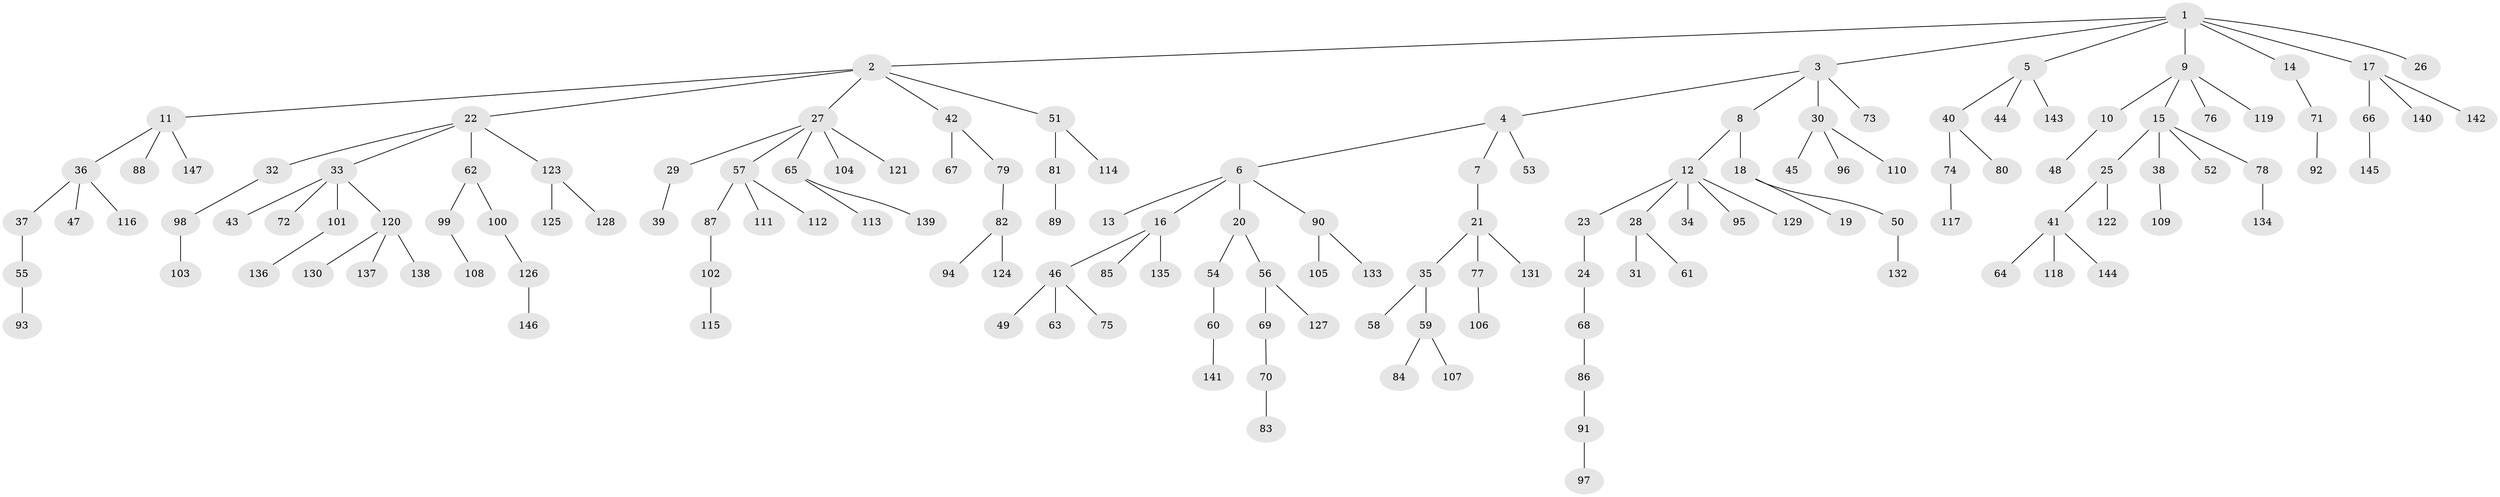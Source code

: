 // Generated by graph-tools (version 1.1) at 2025/36/03/09/25 02:36:49]
// undirected, 147 vertices, 146 edges
graph export_dot {
graph [start="1"]
  node [color=gray90,style=filled];
  1;
  2;
  3;
  4;
  5;
  6;
  7;
  8;
  9;
  10;
  11;
  12;
  13;
  14;
  15;
  16;
  17;
  18;
  19;
  20;
  21;
  22;
  23;
  24;
  25;
  26;
  27;
  28;
  29;
  30;
  31;
  32;
  33;
  34;
  35;
  36;
  37;
  38;
  39;
  40;
  41;
  42;
  43;
  44;
  45;
  46;
  47;
  48;
  49;
  50;
  51;
  52;
  53;
  54;
  55;
  56;
  57;
  58;
  59;
  60;
  61;
  62;
  63;
  64;
  65;
  66;
  67;
  68;
  69;
  70;
  71;
  72;
  73;
  74;
  75;
  76;
  77;
  78;
  79;
  80;
  81;
  82;
  83;
  84;
  85;
  86;
  87;
  88;
  89;
  90;
  91;
  92;
  93;
  94;
  95;
  96;
  97;
  98;
  99;
  100;
  101;
  102;
  103;
  104;
  105;
  106;
  107;
  108;
  109;
  110;
  111;
  112;
  113;
  114;
  115;
  116;
  117;
  118;
  119;
  120;
  121;
  122;
  123;
  124;
  125;
  126;
  127;
  128;
  129;
  130;
  131;
  132;
  133;
  134;
  135;
  136;
  137;
  138;
  139;
  140;
  141;
  142;
  143;
  144;
  145;
  146;
  147;
  1 -- 2;
  1 -- 3;
  1 -- 5;
  1 -- 9;
  1 -- 14;
  1 -- 17;
  1 -- 26;
  2 -- 11;
  2 -- 22;
  2 -- 27;
  2 -- 42;
  2 -- 51;
  3 -- 4;
  3 -- 8;
  3 -- 30;
  3 -- 73;
  4 -- 6;
  4 -- 7;
  4 -- 53;
  5 -- 40;
  5 -- 44;
  5 -- 143;
  6 -- 13;
  6 -- 16;
  6 -- 20;
  6 -- 90;
  7 -- 21;
  8 -- 12;
  8 -- 18;
  9 -- 10;
  9 -- 15;
  9 -- 76;
  9 -- 119;
  10 -- 48;
  11 -- 36;
  11 -- 88;
  11 -- 147;
  12 -- 23;
  12 -- 28;
  12 -- 34;
  12 -- 95;
  12 -- 129;
  14 -- 71;
  15 -- 25;
  15 -- 38;
  15 -- 52;
  15 -- 78;
  16 -- 46;
  16 -- 85;
  16 -- 135;
  17 -- 66;
  17 -- 140;
  17 -- 142;
  18 -- 19;
  18 -- 50;
  20 -- 54;
  20 -- 56;
  21 -- 35;
  21 -- 77;
  21 -- 131;
  22 -- 32;
  22 -- 33;
  22 -- 62;
  22 -- 123;
  23 -- 24;
  24 -- 68;
  25 -- 41;
  25 -- 122;
  27 -- 29;
  27 -- 57;
  27 -- 65;
  27 -- 104;
  27 -- 121;
  28 -- 31;
  28 -- 61;
  29 -- 39;
  30 -- 45;
  30 -- 96;
  30 -- 110;
  32 -- 98;
  33 -- 43;
  33 -- 72;
  33 -- 101;
  33 -- 120;
  35 -- 58;
  35 -- 59;
  36 -- 37;
  36 -- 47;
  36 -- 116;
  37 -- 55;
  38 -- 109;
  40 -- 74;
  40 -- 80;
  41 -- 64;
  41 -- 118;
  41 -- 144;
  42 -- 67;
  42 -- 79;
  46 -- 49;
  46 -- 63;
  46 -- 75;
  50 -- 132;
  51 -- 81;
  51 -- 114;
  54 -- 60;
  55 -- 93;
  56 -- 69;
  56 -- 127;
  57 -- 87;
  57 -- 111;
  57 -- 112;
  59 -- 84;
  59 -- 107;
  60 -- 141;
  62 -- 99;
  62 -- 100;
  65 -- 113;
  65 -- 139;
  66 -- 145;
  68 -- 86;
  69 -- 70;
  70 -- 83;
  71 -- 92;
  74 -- 117;
  77 -- 106;
  78 -- 134;
  79 -- 82;
  81 -- 89;
  82 -- 94;
  82 -- 124;
  86 -- 91;
  87 -- 102;
  90 -- 105;
  90 -- 133;
  91 -- 97;
  98 -- 103;
  99 -- 108;
  100 -- 126;
  101 -- 136;
  102 -- 115;
  120 -- 130;
  120 -- 137;
  120 -- 138;
  123 -- 125;
  123 -- 128;
  126 -- 146;
}
